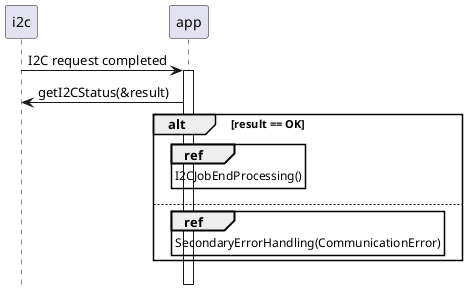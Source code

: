 {
  "sha1": "cznl6bgwtf8xjxqu1fbmt9n8z1hf8k4",
  "insertion": {
    "when": "2024-06-01T09:03:02.310Z",
    "url": "https://forum.plantuml.net/16579/plantuml-inner-group-exceeded-the-outer-group",
    "user": "plantuml@gmail.com"
  }
}
@startuml
!pragma teoz true
hide footbox
hide unlinked

i2c -> app ++ : I2C request completed
app -> i2c : getI2CStatus(&result)

alt result == OK
  ref over app, app : I2CJobEndProcessing()
else
  ref over app, app  : SecondaryErrorHandling(CommunicationError)
end

@enduml
